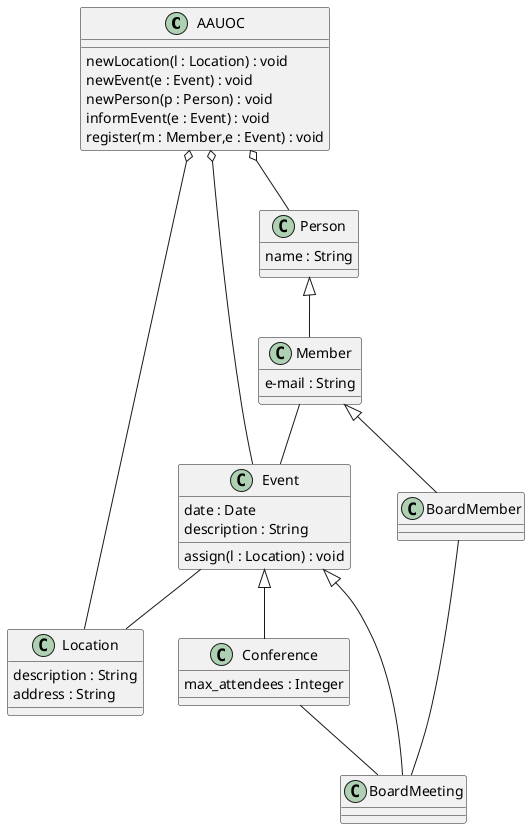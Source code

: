 @startuml
skinparam classAttributeIconSize 0
class AAUOC{
newLocation(l : Location) : void
newEvent(e : Event) : void
newPerson(p : Person) : void
informEvent(e : Event) : void
register(m : Member,e : Event) : void
}

class Location{
description : String
address : String
}

AAUOC o-- Location

class Event{
date : Date
description : String
assign(l : Location) : void
}

AAUOC o-- Event
Event -- Location

class Conference{
max_attendees : Integer
}

Event <|-- Conference
Conference -- BoardMeeting

class BoardMeeting

Event <|-- BoardMeeting


class Person{
name : String
}

AAUOC o-- Person

class Member{
e-mail : String
}

Person <|-- Member
Member -- Event

class BoardMember

Member <|-- BoardMember
BoardMember -- BoardMeeting

@enduml